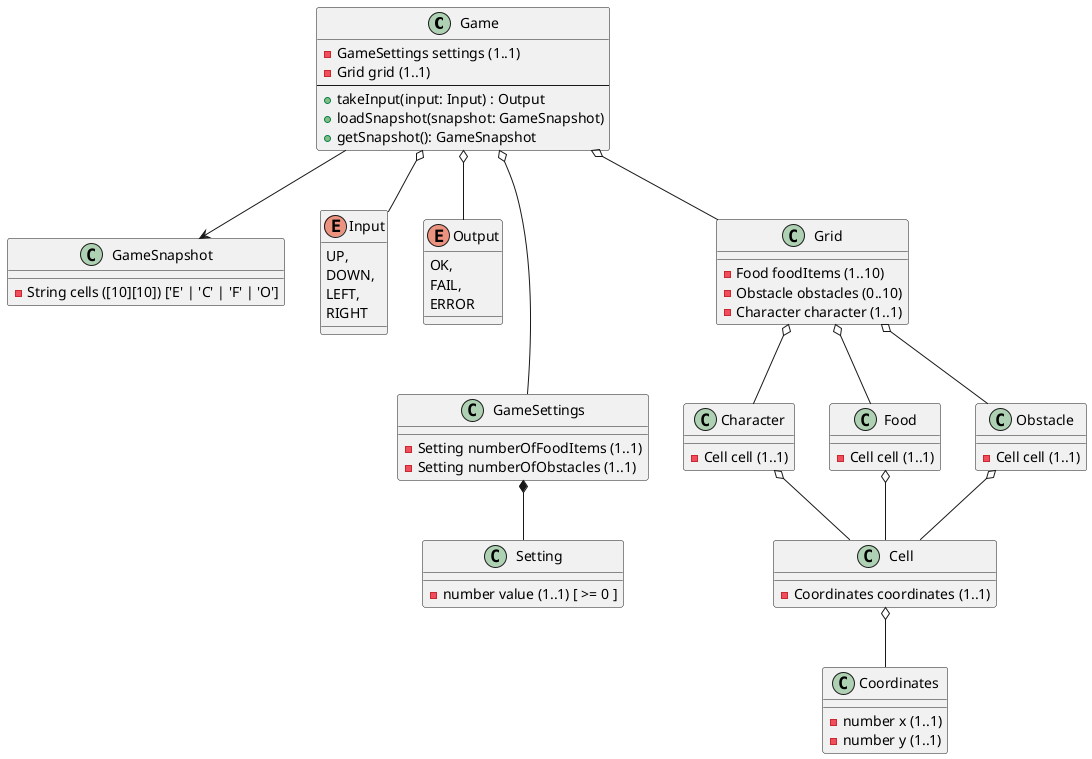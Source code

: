 @startuml

class Game {
  -GameSettings settings (1..1)
  -Grid grid (1..1)
  --
  +takeInput(input: Input) : Output
  +loadSnapshot(snapshot: GameSnapshot)
  +getSnapshot(): GameSnapshot
}

class GameSnapshot {
  -String cells ([10][10]) ['E' | 'C' | 'F' | 'O']
}

enum Input {
  UP,
  DOWN,
  LEFT,
  RIGHT
}

enum Output {
  OK,
  FAIL,
  ERROR
}

class GameSettings {
  -Setting numberOfFoodItems (1..1)
  -Setting numberOfObstacles (1..1)
}

class Setting {
  -number value (1..1) [ >= 0 ]
}

class Grid {
  -Food foodItems (1..10)
  -Obstacle obstacles (0..10)
  -Character character (1..1)
}

class Cell {
  -Coordinates coordinates (1..1)
}

class Character {
  -Cell cell (1..1)
}

class Coordinates {
  -number x (1..1)
  -number y (1..1)
}

class Food {
  -Cell cell (1..1)
}

class Obstacle {
  -Cell cell (1..1)
}


Grid o-down- Food
Grid o-down- Character
Grid o-down- Obstacle
Character o-down- Cell
Food o-down- Cell
Obstacle o-down- Cell
Cell o-down- Coordinates
Game o--down- GameSettings
Game o-down- Grid
GameSettings *-down- Setting
Game -down-> GameSnapshot
Game o-down- Input
Game o-down- Output

@enduml
